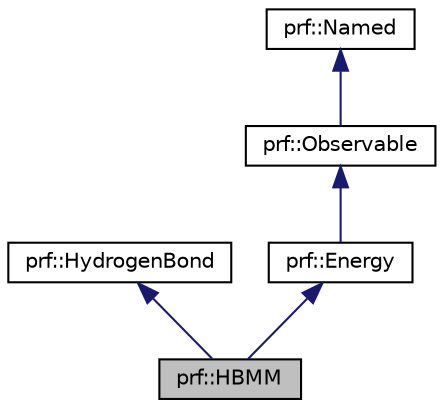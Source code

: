digraph "prf::HBMM"
{
  bgcolor="transparent";
  edge [fontname="Helvetica",fontsize="10",labelfontname="Helvetica",labelfontsize="10"];
  node [fontname="Helvetica",fontsize="10",shape=record];
  Node1 [label="prf::HBMM",height=0.2,width=0.4,color="black", fillcolor="grey75", style="filled" fontcolor="black"];
  Node2 -> Node1 [dir="back",color="midnightblue",fontsize="10",style="solid",fontname="Helvetica"];
  Node2 [label="prf::HydrogenBond",height=0.2,width=0.4,color="black",URL="$classprf_1_1HydrogenBond.html",tooltip="HydrogenBond base class from which the HBMM and HBMS classes are derived."];
  Node3 -> Node1 [dir="back",color="midnightblue",fontsize="10",style="solid",fontname="Helvetica"];
  Node3 [label="prf::Energy",height=0.2,width=0.4,color="black",URL="$classprf_1_1Energy.html",tooltip="Energy base class."];
  Node4 -> Node3 [dir="back",color="midnightblue",fontsize="10",style="solid",fontname="Helvetica"];
  Node4 [label="prf::Observable",height=0.2,width=0.4,color="black",URL="$classprf_1_1Observable.html",tooltip="An observable is in principle anything that is named and has a value."];
  Node5 -> Node4 [dir="back",color="midnightblue",fontsize="10",style="solid",fontname="Helvetica"];
  Node5 [label="prf::Named",height=0.2,width=0.4,color="black",URL="$classprf_1_1Named.html",tooltip="Anything that has a name."];
}
